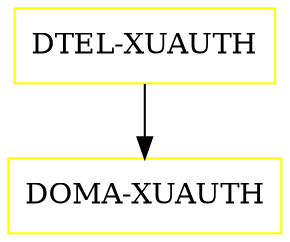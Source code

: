 digraph G {
  "DTEL-XUAUTH" [shape=box,color=yellow];
  "DOMA-XUAUTH" [shape=box,color=yellow,URL="./DOMA_XUAUTH.html"];
  "DTEL-XUAUTH" -> "DOMA-XUAUTH";
}
